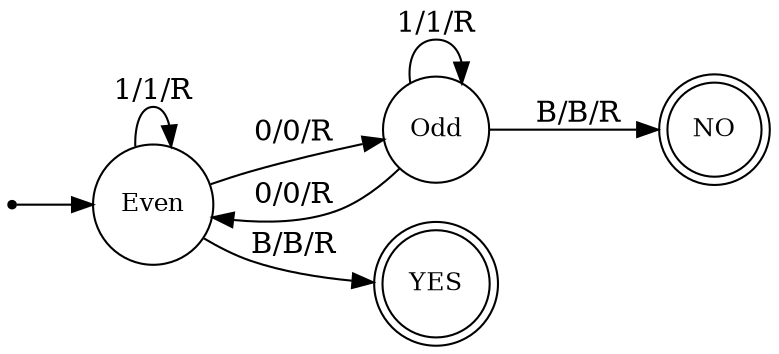 digraph TuringMachine {
	rankdir=LR;
	node [shape = circle, label="Even", fontsize=12] Even;
	node [shape = circle, label="Odd", fontsize=12] Odd;
	node [shape = doublecircle, label="YES", fontsize=12] YES;
	node [shape = doublecircle, label="NO", fontsize=12] NO;
	node [shape = point ]; start
	start -> Even;
	Even -> Odd [ label = "0/0/R" ];
	Odd -> Even [ label = "0/0/R" ];
	Even -> Even [ label = "1/1/R" ];
	Odd -> Odd [ label = "1/1/R" ];
	Even -> YES [ label = "B/B/R" ];
	Odd -> NO [ label = "B/B/R" ];
}
